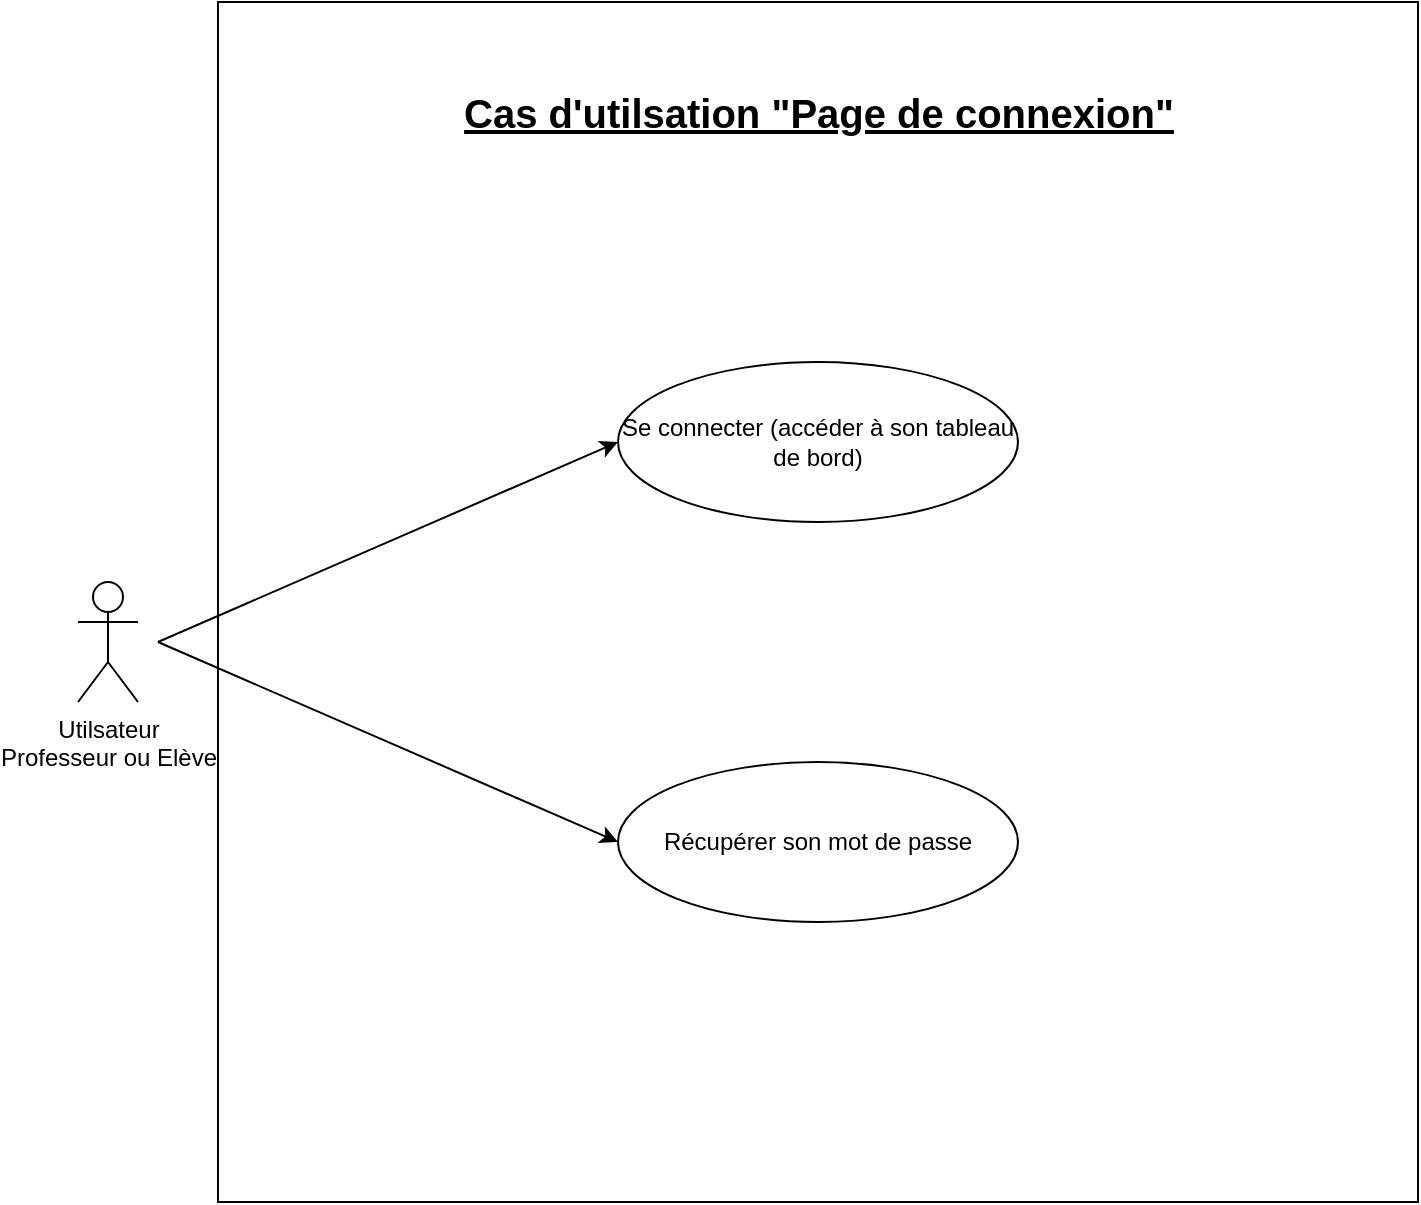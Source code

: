 <mxfile version="14.5.1" type="device"><diagram id="pbvzX-3rY17ACfLRN-KZ" name="Page-1"><mxGraphModel dx="1024" dy="592" grid="1" gridSize="10" guides="1" tooltips="1" connect="1" arrows="1" fold="1" page="1" pageScale="1" pageWidth="827" pageHeight="1169" math="0" shadow="0"><root><mxCell id="0"/><mxCell id="1" parent="0"/><mxCell id="MEeJwPvar1ZSVrfSUjnp-56" value="" style="whiteSpace=wrap;html=1;aspect=fixed;fontSize=20;" parent="1" vertex="1"><mxGeometry x="120" width="600" height="600" as="geometry"/></mxCell><mxCell id="MEeJwPvar1ZSVrfSUjnp-1" value="Utilsateur&lt;br&gt;Professeur ou Elève" style="shape=umlActor;verticalLabelPosition=bottom;verticalAlign=top;html=1;outlineConnect=0;" parent="1" vertex="1"><mxGeometry x="50" y="290" width="30" height="60" as="geometry"/></mxCell><mxCell id="MEeJwPvar1ZSVrfSUjnp-11" value="Récupérer son mot de passe" style="ellipse;whiteSpace=wrap;html=1;" parent="1" vertex="1"><mxGeometry x="320" y="380" width="200" height="80" as="geometry"/></mxCell><mxCell id="MEeJwPvar1ZSVrfSUjnp-40" value="Cas d'utilsation &quot;Page de connexion&quot;" style="text;html=1;align=center;verticalAlign=middle;resizable=0;points=[];autosize=1;strokeColor=none;fontStyle=5;fontSize=20;" parent="1" vertex="1"><mxGeometry x="235" y="40" width="370" height="30" as="geometry"/></mxCell><mxCell id="GG6Z79vi61lx6XoRXcLG-1" value="Se connecter (accéder à son tableau de bord)" style="ellipse;whiteSpace=wrap;html=1;" parent="1" vertex="1"><mxGeometry x="320" y="180" width="200" height="80" as="geometry"/></mxCell><mxCell id="0YVPHLv15DfvXo3ZKe_p-1" value="" style="endArrow=classic;html=1;entryX=0;entryY=0.5;entryDx=0;entryDy=0;" edge="1" parent="1" target="GG6Z79vi61lx6XoRXcLG-1"><mxGeometry width="50" height="50" relative="1" as="geometry"><mxPoint x="90" y="320" as="sourcePoint"/><mxPoint x="140" y="270" as="targetPoint"/></mxGeometry></mxCell><mxCell id="0YVPHLv15DfvXo3ZKe_p-2" value="" style="endArrow=classic;html=1;entryX=0;entryY=0.5;entryDx=0;entryDy=0;" edge="1" parent="1" target="MEeJwPvar1ZSVrfSUjnp-11"><mxGeometry width="50" height="50" relative="1" as="geometry"><mxPoint x="90" y="320" as="sourcePoint"/><mxPoint x="140" y="270" as="targetPoint"/></mxGeometry></mxCell></root></mxGraphModel></diagram></mxfile>